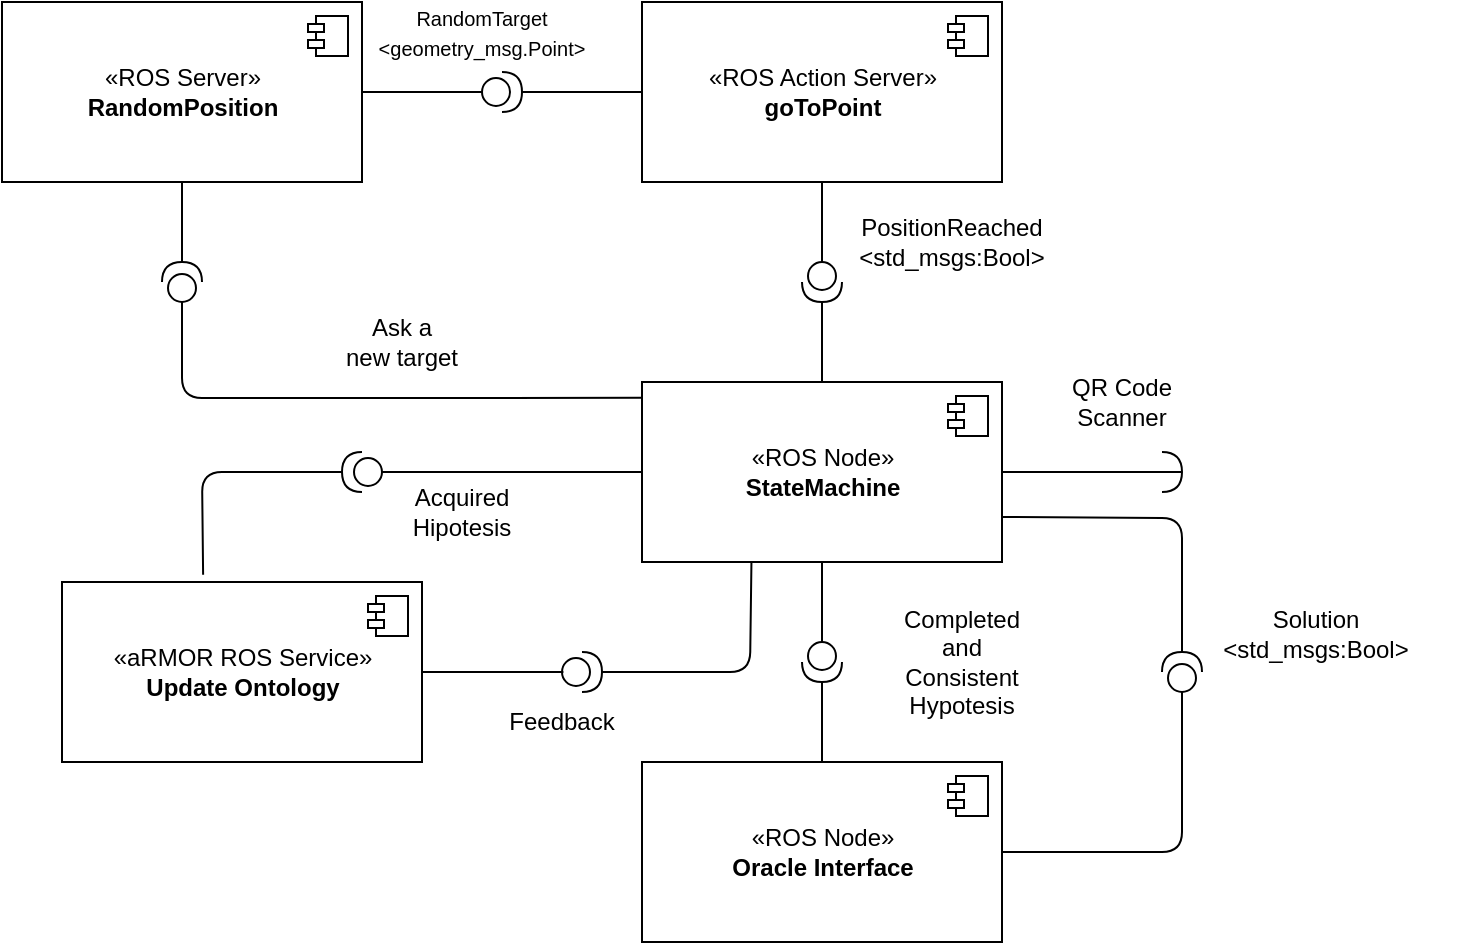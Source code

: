 <mxfile version="14.7.7" type="device"><diagram id="ZxJgfXJpkViqCXK08vlp" name="Page-1"><mxGraphModel dx="925" dy="579" grid="1" gridSize="10" guides="1" tooltips="1" connect="1" arrows="1" fold="1" page="1" pageScale="1" pageWidth="827" pageHeight="1169" math="0" shadow="0"><root><mxCell id="0"/><mxCell id="1" parent="0"/><mxCell id="9hQAz0-jqWBKlxF-tf7Z-4" value="«ROS Server»&lt;br&gt;&lt;b&gt;RandomPosition&lt;/b&gt;" style="html=1;dropTarget=0;" vertex="1" parent="1"><mxGeometry x="80" y="100" width="180" height="90" as="geometry"/></mxCell><mxCell id="9hQAz0-jqWBKlxF-tf7Z-5" value="" style="shape=module;jettyWidth=8;jettyHeight=4;" vertex="1" parent="9hQAz0-jqWBKlxF-tf7Z-4"><mxGeometry x="1" width="20" height="20" relative="1" as="geometry"><mxPoint x="-27" y="7" as="offset"/></mxGeometry></mxCell><mxCell id="9hQAz0-jqWBKlxF-tf7Z-9" value="" style="shape=providedRequiredInterface;html=1;verticalLabelPosition=bottom;" vertex="1" parent="1"><mxGeometry x="320" y="135" width="20" height="20" as="geometry"/></mxCell><mxCell id="9hQAz0-jqWBKlxF-tf7Z-10" value="" style="endArrow=none;html=1;exitX=1;exitY=0.5;exitDx=0;exitDy=0;entryX=0;entryY=0.5;entryDx=0;entryDy=0;entryPerimeter=0;" edge="1" parent="1" source="9hQAz0-jqWBKlxF-tf7Z-4" target="9hQAz0-jqWBKlxF-tf7Z-9"><mxGeometry width="50" height="50" relative="1" as="geometry"><mxPoint x="390" y="320" as="sourcePoint"/><mxPoint x="440" y="270" as="targetPoint"/></mxGeometry></mxCell><mxCell id="9hQAz0-jqWBKlxF-tf7Z-11" value="&lt;font style=&quot;font-size: 10px&quot;&gt;RandomTarget&lt;br&gt;&amp;lt;geometry_msg.Point&amp;gt;&lt;/font&gt;" style="text;html=1;strokeColor=none;fillColor=none;align=center;verticalAlign=middle;whiteSpace=wrap;rounded=0;" vertex="1" parent="1"><mxGeometry x="260" y="100" width="120" height="30" as="geometry"/></mxCell><mxCell id="9hQAz0-jqWBKlxF-tf7Z-13" value="«ROS Action Server»&lt;br&gt;&lt;b&gt;goToPoint&lt;/b&gt;" style="html=1;dropTarget=0;" vertex="1" parent="1"><mxGeometry x="400" y="100" width="180" height="90" as="geometry"/></mxCell><mxCell id="9hQAz0-jqWBKlxF-tf7Z-14" value="" style="shape=module;jettyWidth=8;jettyHeight=4;" vertex="1" parent="9hQAz0-jqWBKlxF-tf7Z-13"><mxGeometry x="1" width="20" height="20" relative="1" as="geometry"><mxPoint x="-27" y="7" as="offset"/></mxGeometry></mxCell><mxCell id="9hQAz0-jqWBKlxF-tf7Z-15" value="" style="endArrow=none;html=1;exitX=1;exitY=0.5;exitDx=0;exitDy=0;exitPerimeter=0;entryX=0;entryY=0.5;entryDx=0;entryDy=0;" edge="1" parent="1" source="9hQAz0-jqWBKlxF-tf7Z-9" target="9hQAz0-jqWBKlxF-tf7Z-13"><mxGeometry width="50" height="50" relative="1" as="geometry"><mxPoint x="390" y="320" as="sourcePoint"/><mxPoint x="440" y="270" as="targetPoint"/></mxGeometry></mxCell><mxCell id="9hQAz0-jqWBKlxF-tf7Z-16" value="«ROS Node»&lt;br&gt;&lt;b&gt;StateMachine&lt;/b&gt;" style="html=1;dropTarget=0;" vertex="1" parent="1"><mxGeometry x="400" y="290" width="180" height="90" as="geometry"/></mxCell><mxCell id="9hQAz0-jqWBKlxF-tf7Z-17" value="" style="shape=module;jettyWidth=8;jettyHeight=4;" vertex="1" parent="9hQAz0-jqWBKlxF-tf7Z-16"><mxGeometry x="1" width="20" height="20" relative="1" as="geometry"><mxPoint x="-27" y="7" as="offset"/></mxGeometry></mxCell><mxCell id="9hQAz0-jqWBKlxF-tf7Z-18" value="" style="shape=providedRequiredInterface;html=1;verticalLabelPosition=bottom;direction=south;" vertex="1" parent="1"><mxGeometry x="480" y="230" width="20" height="20" as="geometry"/></mxCell><mxCell id="9hQAz0-jqWBKlxF-tf7Z-19" value="" style="endArrow=none;html=1;entryX=0.5;entryY=1;entryDx=0;entryDy=0;exitX=0;exitY=0.5;exitDx=0;exitDy=0;exitPerimeter=0;" edge="1" parent="1" source="9hQAz0-jqWBKlxF-tf7Z-18" target="9hQAz0-jqWBKlxF-tf7Z-13"><mxGeometry width="50" height="50" relative="1" as="geometry"><mxPoint x="390" y="310" as="sourcePoint"/><mxPoint x="440" y="260" as="targetPoint"/></mxGeometry></mxCell><mxCell id="9hQAz0-jqWBKlxF-tf7Z-20" value="" style="endArrow=none;html=1;exitX=0.5;exitY=0;exitDx=0;exitDy=0;entryX=1;entryY=0.5;entryDx=0;entryDy=0;entryPerimeter=0;" edge="1" parent="1" source="9hQAz0-jqWBKlxF-tf7Z-16" target="9hQAz0-jqWBKlxF-tf7Z-18"><mxGeometry width="50" height="50" relative="1" as="geometry"><mxPoint x="400" y="210" as="sourcePoint"/><mxPoint x="450" y="160" as="targetPoint"/></mxGeometry></mxCell><mxCell id="9hQAz0-jqWBKlxF-tf7Z-21" value="&lt;font style=&quot;font-size: 12px&quot;&gt;PositionReached&lt;br&gt;&amp;lt;std_msgs:Bool&amp;gt;&lt;br&gt;&lt;/font&gt;" style="text;html=1;strokeColor=none;fillColor=none;align=center;verticalAlign=middle;whiteSpace=wrap;rounded=0;" vertex="1" parent="1"><mxGeometry x="510" y="210" width="90" height="20" as="geometry"/></mxCell><mxCell id="9hQAz0-jqWBKlxF-tf7Z-22" value="" style="shape=requiredInterface;html=1;verticalLabelPosition=bottom;direction=east;" vertex="1" parent="1"><mxGeometry x="660" y="325" width="10" height="20" as="geometry"/></mxCell><mxCell id="9hQAz0-jqWBKlxF-tf7Z-23" value="" style="endArrow=none;html=1;entryX=1;entryY=0.5;entryDx=0;entryDy=0;entryPerimeter=0;exitX=1;exitY=0.5;exitDx=0;exitDy=0;" edge="1" parent="1" source="9hQAz0-jqWBKlxF-tf7Z-16" target="9hQAz0-jqWBKlxF-tf7Z-22"><mxGeometry width="50" height="50" relative="1" as="geometry"><mxPoint x="380" y="290" as="sourcePoint"/><mxPoint x="430" y="240" as="targetPoint"/></mxGeometry></mxCell><mxCell id="9hQAz0-jqWBKlxF-tf7Z-24" value="QR Code Scanner" style="text;html=1;strokeColor=none;fillColor=none;align=center;verticalAlign=middle;whiteSpace=wrap;rounded=0;" vertex="1" parent="1"><mxGeometry x="600" y="290" width="80" height="20" as="geometry"/></mxCell><mxCell id="9hQAz0-jqWBKlxF-tf7Z-25" value="" style="shape=providedRequiredInterface;html=1;verticalLabelPosition=bottom;direction=south;" vertex="1" parent="1"><mxGeometry x="480" y="420" width="20" height="20" as="geometry"/></mxCell><mxCell id="9hQAz0-jqWBKlxF-tf7Z-26" value="" style="endArrow=none;html=1;exitX=0;exitY=0.5;exitDx=0;exitDy=0;exitPerimeter=0;" edge="1" parent="1" source="9hQAz0-jqWBKlxF-tf7Z-25" target="9hQAz0-jqWBKlxF-tf7Z-16"><mxGeometry width="50" height="50" relative="1" as="geometry"><mxPoint x="380" y="270" as="sourcePoint"/><mxPoint x="430" y="220" as="targetPoint"/></mxGeometry></mxCell><mxCell id="9hQAz0-jqWBKlxF-tf7Z-27" value="«ROS Node»&lt;br&gt;&lt;b&gt;Oracle Interface&lt;/b&gt;" style="html=1;dropTarget=0;" vertex="1" parent="1"><mxGeometry x="400" y="480" width="180" height="90" as="geometry"/></mxCell><mxCell id="9hQAz0-jqWBKlxF-tf7Z-28" value="" style="shape=module;jettyWidth=8;jettyHeight=4;" vertex="1" parent="9hQAz0-jqWBKlxF-tf7Z-27"><mxGeometry x="1" width="20" height="20" relative="1" as="geometry"><mxPoint x="-27" y="7" as="offset"/></mxGeometry></mxCell><mxCell id="9hQAz0-jqWBKlxF-tf7Z-29" value="" style="endArrow=none;html=1;entryX=1;entryY=0.5;entryDx=0;entryDy=0;entryPerimeter=0;" edge="1" parent="1" source="9hQAz0-jqWBKlxF-tf7Z-27" target="9hQAz0-jqWBKlxF-tf7Z-25"><mxGeometry width="50" height="50" relative="1" as="geometry"><mxPoint x="380" y="550" as="sourcePoint"/><mxPoint x="430" y="500" as="targetPoint"/></mxGeometry></mxCell><mxCell id="9hQAz0-jqWBKlxF-tf7Z-30" value="Completed and&lt;br&gt;Consistent&lt;br&gt;Hypotesis" style="text;html=1;strokeColor=none;fillColor=none;align=center;verticalAlign=middle;whiteSpace=wrap;rounded=0;" vertex="1" parent="1"><mxGeometry x="540" y="420" width="40" height="20" as="geometry"/></mxCell><mxCell id="9hQAz0-jqWBKlxF-tf7Z-32" value="«aRMOR ROS Service»&lt;br&gt;&lt;b&gt;Update Ontology&lt;/b&gt;" style="html=1;dropTarget=0;" vertex="1" parent="1"><mxGeometry x="110" y="390" width="180" height="90" as="geometry"/></mxCell><mxCell id="9hQAz0-jqWBKlxF-tf7Z-33" value="" style="shape=module;jettyWidth=8;jettyHeight=4;" vertex="1" parent="9hQAz0-jqWBKlxF-tf7Z-32"><mxGeometry x="1" width="20" height="20" relative="1" as="geometry"><mxPoint x="-27" y="7" as="offset"/></mxGeometry></mxCell><mxCell id="9hQAz0-jqWBKlxF-tf7Z-35" value="" style="shape=providedRequiredInterface;html=1;verticalLabelPosition=bottom;direction=west;" vertex="1" parent="1"><mxGeometry x="250" y="325" width="20" height="20" as="geometry"/></mxCell><mxCell id="9hQAz0-jqWBKlxF-tf7Z-39" value="" style="endArrow=none;html=1;exitX=0;exitY=0.5;exitDx=0;exitDy=0;exitPerimeter=0;entryX=0;entryY=0.5;entryDx=0;entryDy=0;" edge="1" parent="1" source="9hQAz0-jqWBKlxF-tf7Z-35" target="9hQAz0-jqWBKlxF-tf7Z-16"><mxGeometry width="50" height="50" relative="1" as="geometry"><mxPoint x="120" y="370" as="sourcePoint"/><mxPoint x="398" y="335" as="targetPoint"/></mxGeometry></mxCell><mxCell id="9hQAz0-jqWBKlxF-tf7Z-41" value="" style="endArrow=none;html=1;entryX=1;entryY=0.5;entryDx=0;entryDy=0;entryPerimeter=0;exitX=0.392;exitY=-0.04;exitDx=0;exitDy=0;exitPerimeter=0;" edge="1" parent="1" source="9hQAz0-jqWBKlxF-tf7Z-32" target="9hQAz0-jqWBKlxF-tf7Z-35"><mxGeometry width="50" height="50" relative="1" as="geometry"><mxPoint x="130" y="360" as="sourcePoint"/><mxPoint x="180" y="310" as="targetPoint"/><Array as="points"><mxPoint x="180" y="335"/></Array></mxGeometry></mxCell><mxCell id="9hQAz0-jqWBKlxF-tf7Z-42" value="Acquired&lt;br&gt;Hipotesis" style="text;html=1;strokeColor=none;fillColor=none;align=center;verticalAlign=middle;whiteSpace=wrap;rounded=0;" vertex="1" parent="1"><mxGeometry x="290" y="345" width="40" height="20" as="geometry"/></mxCell><mxCell id="9hQAz0-jqWBKlxF-tf7Z-43" value="" style="shape=providedRequiredInterface;html=1;verticalLabelPosition=bottom;direction=north;" vertex="1" parent="1"><mxGeometry x="160" y="230" width="20" height="20" as="geometry"/></mxCell><mxCell id="9hQAz0-jqWBKlxF-tf7Z-44" value="" style="endArrow=none;html=1;exitX=0;exitY=0.5;exitDx=0;exitDy=0;exitPerimeter=0;entryX=0.002;entryY=0.088;entryDx=0;entryDy=0;entryPerimeter=0;" edge="1" parent="1" source="9hQAz0-jqWBKlxF-tf7Z-43" target="9hQAz0-jqWBKlxF-tf7Z-16"><mxGeometry width="50" height="50" relative="1" as="geometry"><mxPoint x="150" y="320" as="sourcePoint"/><mxPoint x="397" y="298" as="targetPoint"/><Array as="points"><mxPoint x="170" y="298"/></Array></mxGeometry></mxCell><mxCell id="9hQAz0-jqWBKlxF-tf7Z-45" value="" style="endArrow=none;html=1;entryX=0.5;entryY=1;entryDx=0;entryDy=0;exitX=1;exitY=0.5;exitDx=0;exitDy=0;exitPerimeter=0;" edge="1" parent="1" source="9hQAz0-jqWBKlxF-tf7Z-43" target="9hQAz0-jqWBKlxF-tf7Z-4"><mxGeometry width="50" height="50" relative="1" as="geometry"><mxPoint x="100" y="250" as="sourcePoint"/><mxPoint x="150" y="200" as="targetPoint"/></mxGeometry></mxCell><mxCell id="9hQAz0-jqWBKlxF-tf7Z-46" value="Ask a &lt;br&gt;new target" style="text;html=1;strokeColor=none;fillColor=none;align=center;verticalAlign=middle;whiteSpace=wrap;rounded=0;" vertex="1" parent="1"><mxGeometry x="250" y="260" width="60" height="20" as="geometry"/></mxCell><mxCell id="9hQAz0-jqWBKlxF-tf7Z-48" value="" style="shape=providedRequiredInterface;html=1;verticalLabelPosition=bottom;" vertex="1" parent="1"><mxGeometry x="360" y="425" width="20" height="20" as="geometry"/></mxCell><mxCell id="9hQAz0-jqWBKlxF-tf7Z-49" value="" style="endArrow=none;html=1;" edge="1" parent="1" source="9hQAz0-jqWBKlxF-tf7Z-32"><mxGeometry width="50" height="50" relative="1" as="geometry"><mxPoint x="290" y="485" as="sourcePoint"/><mxPoint x="360.711" y="435" as="targetPoint"/></mxGeometry></mxCell><mxCell id="9hQAz0-jqWBKlxF-tf7Z-50" value="" style="endArrow=none;html=1;exitX=1;exitY=0.5;exitDx=0;exitDy=0;exitPerimeter=0;entryX=0.304;entryY=1.003;entryDx=0;entryDy=0;entryPerimeter=0;" edge="1" parent="1" source="9hQAz0-jqWBKlxF-tf7Z-48" target="9hQAz0-jqWBKlxF-tf7Z-16"><mxGeometry width="50" height="50" relative="1" as="geometry"><mxPoint x="400" y="480" as="sourcePoint"/><mxPoint x="450" y="430" as="targetPoint"/><Array as="points"><mxPoint x="454" y="435"/></Array></mxGeometry></mxCell><mxCell id="9hQAz0-jqWBKlxF-tf7Z-51" value="Feedback" style="text;html=1;strokeColor=none;fillColor=none;align=center;verticalAlign=middle;whiteSpace=wrap;rounded=0;" vertex="1" parent="1"><mxGeometry x="330" y="450" width="60" height="20" as="geometry"/></mxCell><mxCell id="9hQAz0-jqWBKlxF-tf7Z-52" value="" style="shape=providedRequiredInterface;html=1;verticalLabelPosition=bottom;direction=north;" vertex="1" parent="1"><mxGeometry x="660" y="425" width="20" height="20" as="geometry"/></mxCell><mxCell id="9hQAz0-jqWBKlxF-tf7Z-53" value="" style="endArrow=none;html=1;entryX=0;entryY=0.5;entryDx=0;entryDy=0;entryPerimeter=0;" edge="1" parent="1" source="9hQAz0-jqWBKlxF-tf7Z-27" target="9hQAz0-jqWBKlxF-tf7Z-52"><mxGeometry width="50" height="50" relative="1" as="geometry"><mxPoint x="580" y="575" as="sourcePoint"/><mxPoint x="650.711" y="525" as="targetPoint"/><Array as="points"><mxPoint x="670" y="525"/></Array></mxGeometry></mxCell><mxCell id="9hQAz0-jqWBKlxF-tf7Z-54" value="" style="endArrow=none;html=1;exitX=1;exitY=0.75;exitDx=0;exitDy=0;entryX=1;entryY=0.5;entryDx=0;entryDy=0;entryPerimeter=0;" edge="1" parent="1" source="9hQAz0-jqWBKlxF-tf7Z-16" target="9hQAz0-jqWBKlxF-tf7Z-52"><mxGeometry width="50" height="50" relative="1" as="geometry"><mxPoint x="630" y="410" as="sourcePoint"/><mxPoint x="670" y="420" as="targetPoint"/><Array as="points"><mxPoint x="670" y="358"/></Array></mxGeometry></mxCell><mxCell id="9hQAz0-jqWBKlxF-tf7Z-55" value="Solution&lt;br&gt;&amp;lt;std_msgs:Bool&amp;gt;" style="text;html=1;strokeColor=none;fillColor=none;align=center;verticalAlign=middle;whiteSpace=wrap;rounded=0;" vertex="1" parent="1"><mxGeometry x="667" y="406" width="140" height="20" as="geometry"/></mxCell></root></mxGraphModel></diagram></mxfile>